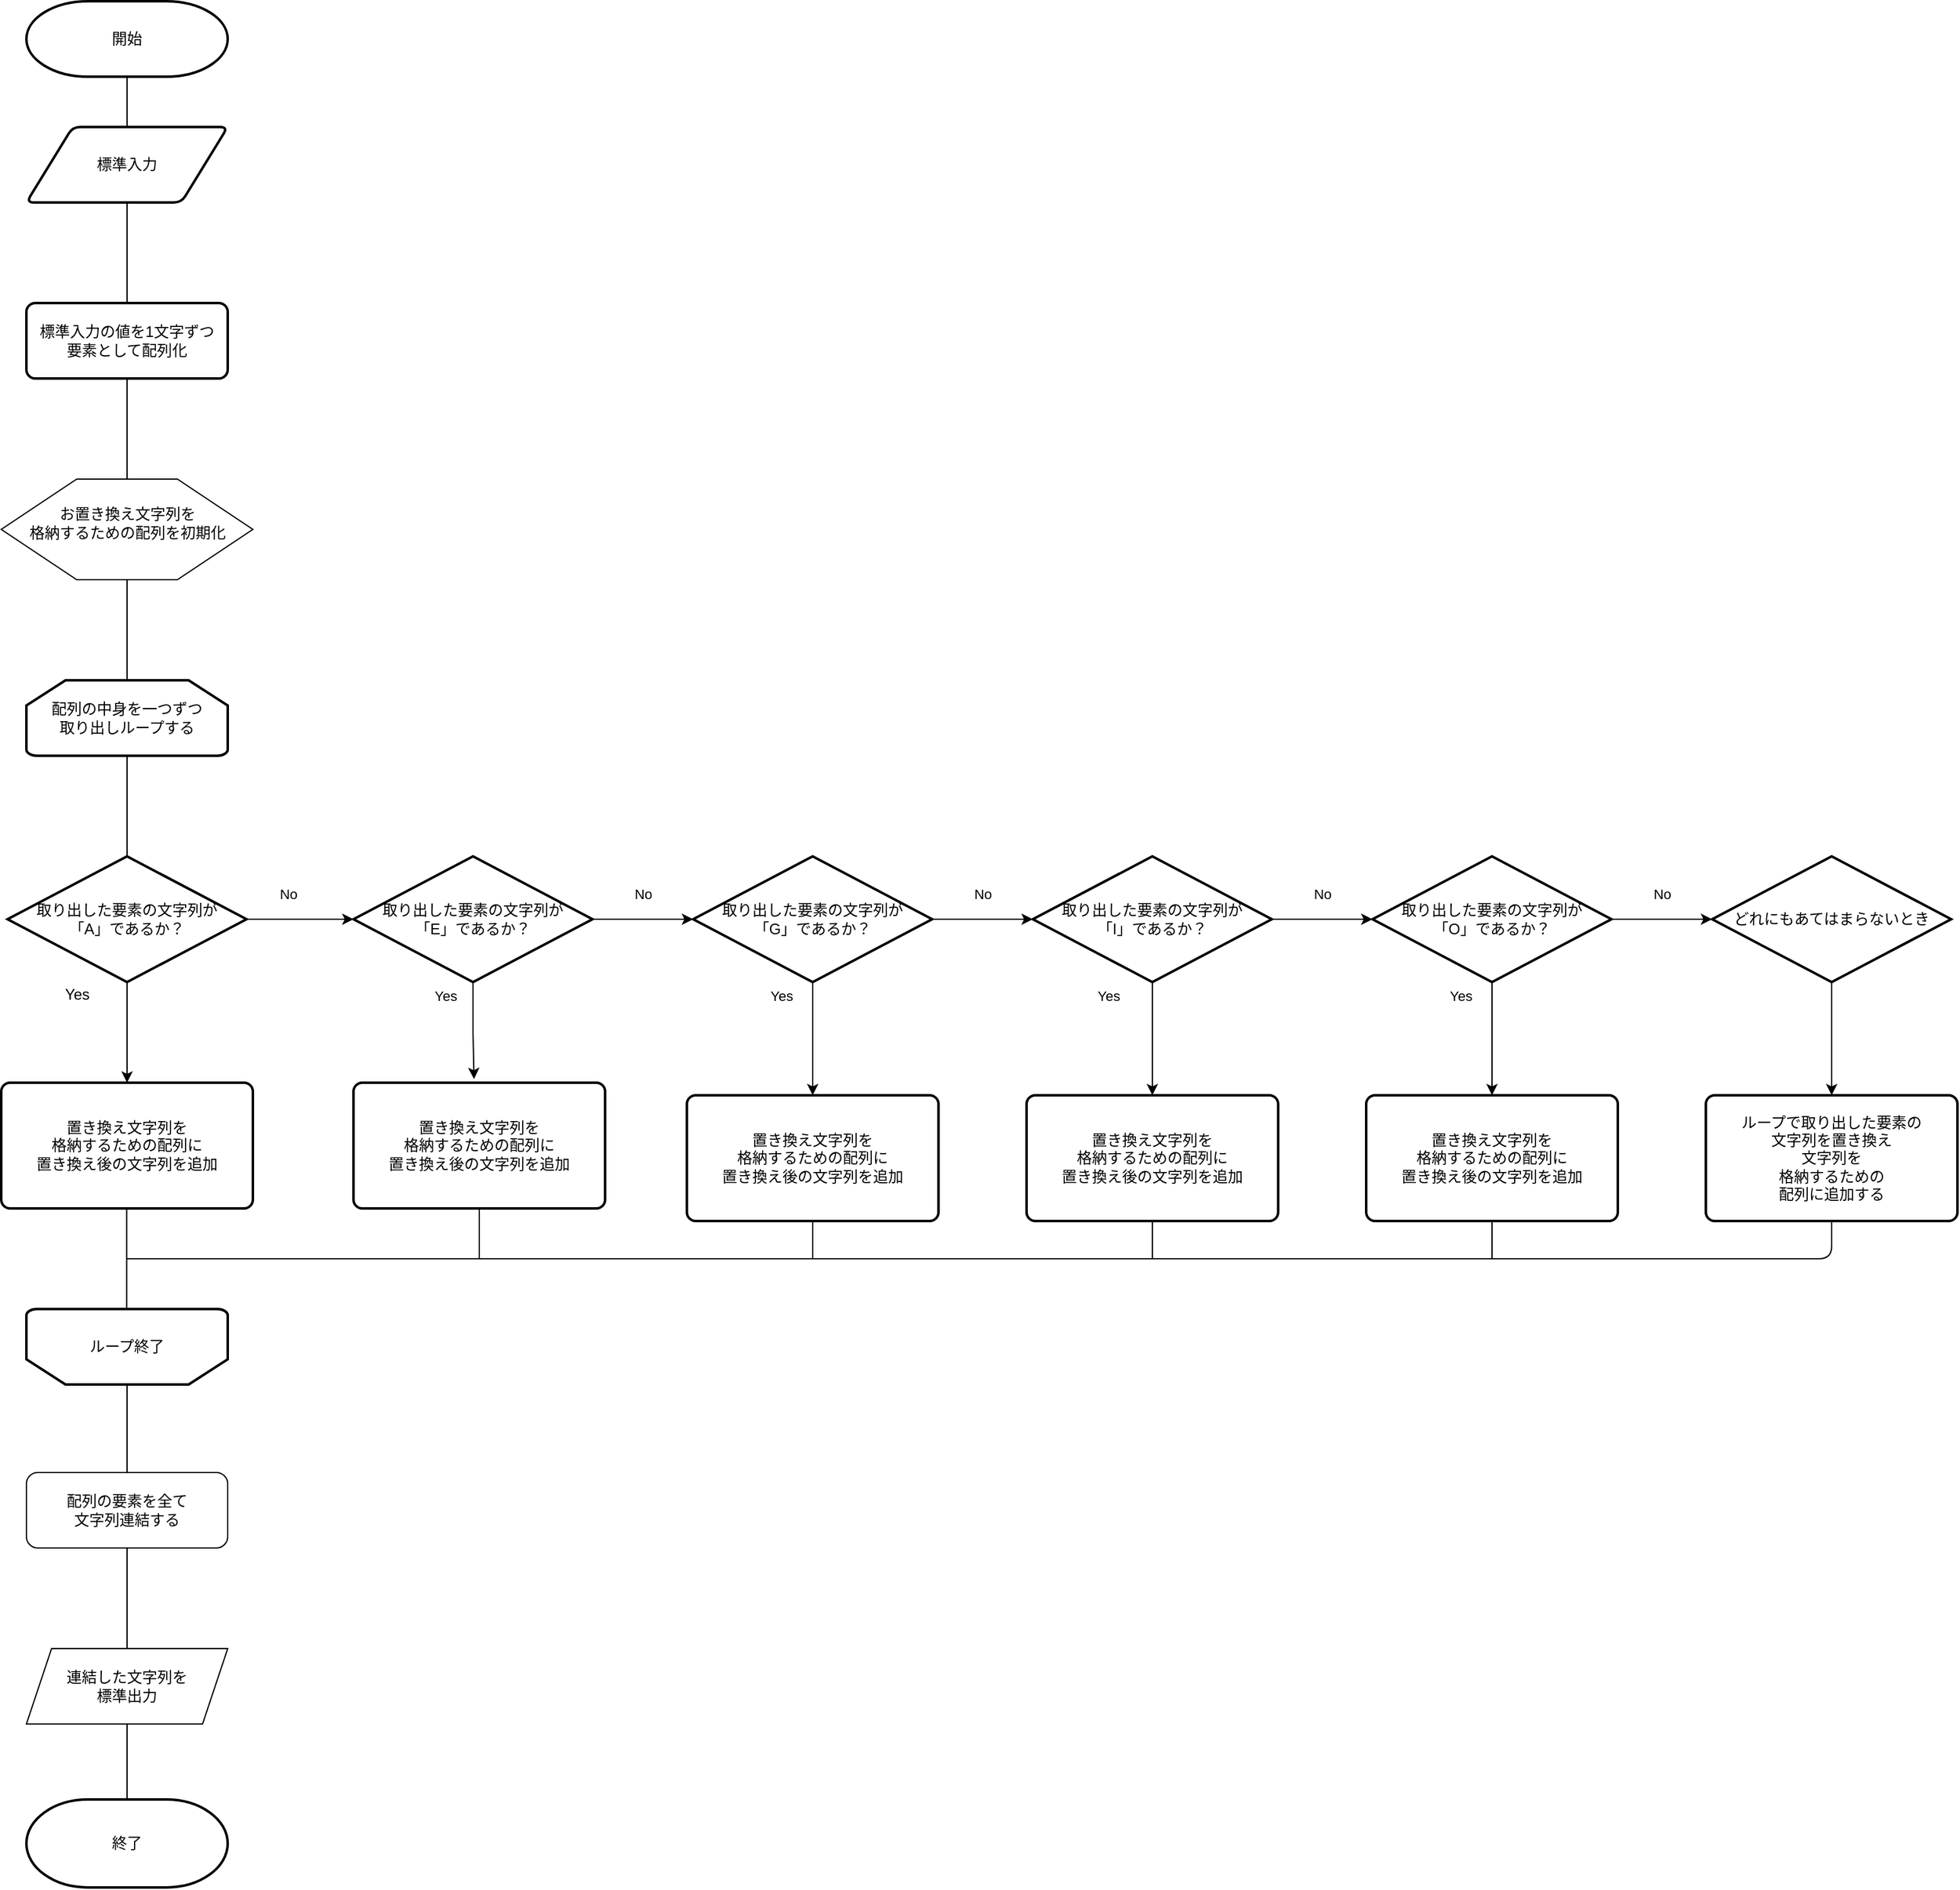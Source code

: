 <mxfile version="14.8.1" type="github">
  <diagram id="IH9zdqjx0Pyof3WOVtUF" name="Page-1">
    <mxGraphModel dx="532" dy="465" grid="1" gridSize="10" guides="1" tooltips="1" connect="1" arrows="1" fold="1" page="1" pageScale="1" pageWidth="827" pageHeight="1169" math="0" shadow="0">
      <root>
        <mxCell id="0" />
        <mxCell id="1" parent="0" />
        <mxCell id="F6tVME8L1ireBxmZpX01-1" value="&lt;font style=&quot;vertical-align: inherit&quot;&gt;&lt;font style=&quot;vertical-align: inherit&quot;&gt;開始&lt;/font&gt;&lt;/font&gt;" style="strokeWidth=2;html=1;shape=mxgraph.flowchart.terminator;whiteSpace=wrap;" vertex="1" parent="1">
          <mxGeometry x="80" y="80" width="160" height="60" as="geometry" />
        </mxCell>
        <mxCell id="F6tVME8L1ireBxmZpX01-2" value="&lt;font style=&quot;vertical-align: inherit&quot;&gt;&lt;font style=&quot;vertical-align: inherit&quot;&gt;標準入力&lt;/font&gt;&lt;/font&gt;" style="shape=parallelogram;html=1;strokeWidth=2;perimeter=parallelogramPerimeter;whiteSpace=wrap;rounded=1;arcSize=12;size=0.23;" vertex="1" parent="1">
          <mxGeometry x="80" y="180" width="160" height="60" as="geometry" />
        </mxCell>
        <mxCell id="F6tVME8L1ireBxmZpX01-3" value="" style="endArrow=none;html=1;entryX=0.5;entryY=1;entryDx=0;entryDy=0;entryPerimeter=0;exitX=0.5;exitY=0;exitDx=0;exitDy=0;" edge="1" parent="1" source="F6tVME8L1ireBxmZpX01-2" target="F6tVME8L1ireBxmZpX01-1">
          <mxGeometry width="50" height="50" relative="1" as="geometry">
            <mxPoint x="100" y="230" as="sourcePoint" />
            <mxPoint x="150" y="180" as="targetPoint" />
          </mxGeometry>
        </mxCell>
        <mxCell id="F6tVME8L1ireBxmZpX01-15" value="" style="edgeStyle=orthogonalEdgeStyle;rounded=0;orthogonalLoop=1;jettySize=auto;html=1;" edge="1" parent="1" source="F6tVME8L1ireBxmZpX01-4" target="F6tVME8L1ireBxmZpX01-14">
          <mxGeometry relative="1" as="geometry" />
        </mxCell>
        <mxCell id="F6tVME8L1ireBxmZpX01-4" value="&lt;font style=&quot;vertical-align: inherit&quot;&gt;&lt;font style=&quot;vertical-align: inherit&quot;&gt;標準入力の値を1文字ずつ&lt;br&gt;要素として配列化&lt;br&gt;&lt;/font&gt;&lt;/font&gt;" style="rounded=1;whiteSpace=wrap;html=1;absoluteArcSize=1;arcSize=14;strokeWidth=2;" vertex="1" parent="1">
          <mxGeometry x="80" y="320" width="160" height="60" as="geometry" />
        </mxCell>
        <mxCell id="F6tVME8L1ireBxmZpX01-5" value="" style="endArrow=none;html=1;entryX=0.5;entryY=1;entryDx=0;entryDy=0;exitX=0.5;exitY=0;exitDx=0;exitDy=0;" edge="1" parent="1" source="F6tVME8L1ireBxmZpX01-4" target="F6tVME8L1ireBxmZpX01-2">
          <mxGeometry width="50" height="50" relative="1" as="geometry">
            <mxPoint x="160" y="310" as="sourcePoint" />
            <mxPoint x="150" y="230" as="targetPoint" />
          </mxGeometry>
        </mxCell>
        <mxCell id="F6tVME8L1ireBxmZpX01-13" value="" style="verticalLabelPosition=bottom;verticalAlign=top;html=1;shape=hexagon;perimeter=hexagonPerimeter2;arcSize=6;size=0.3;" vertex="1" parent="1">
          <mxGeometry x="60" y="460" width="200" height="80" as="geometry" />
        </mxCell>
        <mxCell id="F6tVME8L1ireBxmZpX01-14" value="&lt;font style=&quot;vertical-align: inherit&quot;&gt;&lt;font style=&quot;vertical-align: inherit&quot;&gt;お置き換え文字列を&lt;br&gt;格納するための配列を初期化&lt;br&gt;&lt;/font&gt;&lt;/font&gt;" style="text;html=1;align=center;verticalAlign=middle;resizable=0;points=[];autosize=1;strokeColor=none;" vertex="1" parent="1">
          <mxGeometry x="75" y="480" width="170" height="30" as="geometry" />
        </mxCell>
        <mxCell id="F6tVME8L1ireBxmZpX01-16" value="&lt;font style=&quot;vertical-align: inherit&quot;&gt;&lt;font style=&quot;vertical-align: inherit&quot;&gt;ループ終了&lt;/font&gt;&lt;/font&gt;" style="strokeWidth=2;html=1;shape=mxgraph.flowchart.loop_limit;whiteSpace=wrap;direction=west;" vertex="1" parent="1">
          <mxGeometry x="80" y="1120" width="160" height="60" as="geometry" />
        </mxCell>
        <mxCell id="F6tVME8L1ireBxmZpX01-17" value="&lt;font style=&quot;vertical-align: inherit&quot;&gt;&lt;font style=&quot;vertical-align: inherit&quot;&gt;配列の中身を一つずつ&lt;br&gt;取り出しループする&lt;br&gt;&lt;/font&gt;&lt;/font&gt;" style="strokeWidth=2;html=1;shape=mxgraph.flowchart.loop_limit;whiteSpace=wrap;" vertex="1" parent="1">
          <mxGeometry x="80" y="620" width="160" height="60" as="geometry" />
        </mxCell>
        <mxCell id="F6tVME8L1ireBxmZpX01-25" value="" style="endArrow=none;html=1;entryX=0.5;entryY=1;entryDx=0;entryDy=0;" edge="1" parent="1" source="F6tVME8L1ireBxmZpX01-17" target="F6tVME8L1ireBxmZpX01-13">
          <mxGeometry width="50" height="50" relative="1" as="geometry">
            <mxPoint x="135" y="600" as="sourcePoint" />
            <mxPoint x="185" y="550" as="targetPoint" />
          </mxGeometry>
        </mxCell>
        <mxCell id="F6tVME8L1ireBxmZpX01-27" value="" style="endArrow=none;html=1;entryX=0.5;entryY=1;entryDx=0;entryDy=0;entryPerimeter=0;" edge="1" parent="1" target="F6tVME8L1ireBxmZpX01-17">
          <mxGeometry width="50" height="50" relative="1" as="geometry">
            <mxPoint x="160" y="760" as="sourcePoint" />
            <mxPoint x="185" y="700" as="targetPoint" />
          </mxGeometry>
        </mxCell>
        <mxCell id="F6tVME8L1ireBxmZpX01-28" value="" style="endArrow=none;html=1;" edge="1" parent="1">
          <mxGeometry width="50" height="50" relative="1" as="geometry">
            <mxPoint x="159.71" y="1120" as="sourcePoint" />
            <mxPoint x="159.71" y="1040" as="targetPoint" />
          </mxGeometry>
        </mxCell>
        <mxCell id="F6tVME8L1ireBxmZpX01-31" style="edgeStyle=orthogonalEdgeStyle;rounded=0;orthogonalLoop=1;jettySize=auto;html=1;entryX=0.5;entryY=0;entryDx=0;entryDy=0;" edge="1" parent="1" source="F6tVME8L1ireBxmZpX01-29" target="F6tVME8L1ireBxmZpX01-30">
          <mxGeometry relative="1" as="geometry" />
        </mxCell>
        <mxCell id="F6tVME8L1ireBxmZpX01-33" style="edgeStyle=orthogonalEdgeStyle;rounded=0;orthogonalLoop=1;jettySize=auto;html=1;" edge="1" parent="1" source="F6tVME8L1ireBxmZpX01-29">
          <mxGeometry relative="1" as="geometry">
            <mxPoint x="340" y="810" as="targetPoint" />
          </mxGeometry>
        </mxCell>
        <mxCell id="F6tVME8L1ireBxmZpX01-34" value="No" style="edgeLabel;html=1;align=center;verticalAlign=middle;resizable=0;points=[];" vertex="1" connectable="0" parent="F6tVME8L1ireBxmZpX01-33">
          <mxGeometry x="-0.233" y="-1" relative="1" as="geometry">
            <mxPoint y="-21" as="offset" />
          </mxGeometry>
        </mxCell>
        <mxCell id="F6tVME8L1ireBxmZpX01-29" value="&lt;font style=&quot;vertical-align: inherit&quot;&gt;&lt;font style=&quot;vertical-align: inherit&quot;&gt;&lt;font style=&quot;vertical-align: inherit&quot;&gt;&lt;font style=&quot;vertical-align: inherit&quot;&gt;&lt;font style=&quot;vertical-align: inherit&quot;&gt;&lt;font style=&quot;vertical-align: inherit&quot;&gt;取り出した要素の文字列が&lt;/font&gt;&lt;/font&gt;&lt;/font&gt;&lt;/font&gt;&lt;br&gt;&lt;font style=&quot;vertical-align: inherit&quot;&gt;&lt;font style=&quot;vertical-align: inherit&quot;&gt;&lt;font style=&quot;vertical-align: inherit&quot;&gt;&lt;font style=&quot;vertical-align: inherit&quot;&gt;「A」であるか？&lt;/font&gt;&lt;/font&gt;&lt;/font&gt;&lt;/font&gt;&lt;br&gt;&lt;/font&gt;&lt;/font&gt;" style="strokeWidth=2;html=1;shape=mxgraph.flowchart.decision;whiteSpace=wrap;" vertex="1" parent="1">
          <mxGeometry x="65" y="760" width="190" height="100" as="geometry" />
        </mxCell>
        <mxCell id="F6tVME8L1ireBxmZpX01-30" value="置き換え文字列を&lt;br&gt;格納するための配列に&lt;br&gt;置き換え後の文字列を追加" style="rounded=1;whiteSpace=wrap;html=1;absoluteArcSize=1;arcSize=14;strokeWidth=2;" vertex="1" parent="1">
          <mxGeometry x="60" y="940" width="200" height="100" as="geometry" />
        </mxCell>
        <mxCell id="F6tVME8L1ireBxmZpX01-32" value="Yes" style="text;html=1;align=center;verticalAlign=middle;resizable=0;points=[];autosize=1;strokeColor=none;" vertex="1" parent="1">
          <mxGeometry x="100" y="860" width="40" height="20" as="geometry" />
        </mxCell>
        <mxCell id="F6tVME8L1ireBxmZpX01-35" value="置き換え文字列を&lt;br&gt;格納するための配列に&lt;br&gt;置き換え後の文字列を追加" style="rounded=1;whiteSpace=wrap;html=1;absoluteArcSize=1;arcSize=14;strokeWidth=2;" vertex="1" parent="1">
          <mxGeometry x="340" y="940" width="200" height="100" as="geometry" />
        </mxCell>
        <mxCell id="F6tVME8L1ireBxmZpX01-45" style="edgeStyle=orthogonalEdgeStyle;rounded=0;orthogonalLoop=1;jettySize=auto;html=1;entryX=0;entryY=0.5;entryDx=0;entryDy=0;entryPerimeter=0;" edge="1" parent="1" source="F6tVME8L1ireBxmZpX01-36" target="F6tVME8L1ireBxmZpX01-37">
          <mxGeometry relative="1" as="geometry">
            <Array as="points">
              <mxPoint x="580" y="810" />
              <mxPoint x="580" y="810" />
            </Array>
          </mxGeometry>
        </mxCell>
        <mxCell id="F6tVME8L1ireBxmZpX01-46" value="No" style="edgeLabel;html=1;align=center;verticalAlign=middle;resizable=0;points=[];" vertex="1" connectable="0" parent="F6tVME8L1ireBxmZpX01-45">
          <mxGeometry x="0.164" y="1" relative="1" as="geometry">
            <mxPoint x="-7" y="-19" as="offset" />
          </mxGeometry>
        </mxCell>
        <mxCell id="F6tVME8L1ireBxmZpX01-47" value="No" style="edgeLabel;html=1;align=center;verticalAlign=middle;resizable=0;points=[];" vertex="1" connectable="0" parent="F6tVME8L1ireBxmZpX01-45">
          <mxGeometry x="0.164" y="1" relative="1" as="geometry">
            <mxPoint x="803" y="-19" as="offset" />
          </mxGeometry>
        </mxCell>
        <mxCell id="F6tVME8L1ireBxmZpX01-48" value="No" style="edgeLabel;html=1;align=center;verticalAlign=middle;resizable=0;points=[];" vertex="1" connectable="0" parent="F6tVME8L1ireBxmZpX01-45">
          <mxGeometry x="0.164" y="1" relative="1" as="geometry">
            <mxPoint x="533" y="-19" as="offset" />
          </mxGeometry>
        </mxCell>
        <mxCell id="F6tVME8L1ireBxmZpX01-49" value="No" style="edgeLabel;html=1;align=center;verticalAlign=middle;resizable=0;points=[];" vertex="1" connectable="0" parent="F6tVME8L1ireBxmZpX01-45">
          <mxGeometry x="0.164" y="1" relative="1" as="geometry">
            <mxPoint x="263" y="-19" as="offset" />
          </mxGeometry>
        </mxCell>
        <mxCell id="F6tVME8L1ireBxmZpX01-53" style="edgeStyle=orthogonalEdgeStyle;rounded=0;orthogonalLoop=1;jettySize=auto;html=1;entryX=0.479;entryY=-0.029;entryDx=0;entryDy=0;entryPerimeter=0;" edge="1" parent="1" source="F6tVME8L1ireBxmZpX01-36" target="F6tVME8L1ireBxmZpX01-35">
          <mxGeometry relative="1" as="geometry" />
        </mxCell>
        <mxCell id="F6tVME8L1ireBxmZpX01-36" value="&lt;font style=&quot;vertical-align: inherit&quot;&gt;&lt;font style=&quot;vertical-align: inherit&quot;&gt;&lt;font style=&quot;vertical-align: inherit&quot;&gt;&lt;font style=&quot;vertical-align: inherit&quot;&gt;&lt;font style=&quot;vertical-align: inherit&quot;&gt;&lt;font style=&quot;vertical-align: inherit&quot;&gt;取り出した要素の文字列が&lt;/font&gt;&lt;/font&gt;&lt;/font&gt;&lt;/font&gt;&lt;br&gt;&lt;font style=&quot;vertical-align: inherit&quot;&gt;&lt;font style=&quot;vertical-align: inherit&quot;&gt;&lt;font style=&quot;vertical-align: inherit&quot;&gt;&lt;font style=&quot;vertical-align: inherit&quot;&gt;「E」であるか？&lt;/font&gt;&lt;/font&gt;&lt;/font&gt;&lt;/font&gt;&lt;br&gt;&lt;/font&gt;&lt;/font&gt;" style="strokeWidth=2;html=1;shape=mxgraph.flowchart.decision;whiteSpace=wrap;" vertex="1" parent="1">
          <mxGeometry x="340" y="760" width="190" height="100" as="geometry" />
        </mxCell>
        <mxCell id="F6tVME8L1ireBxmZpX01-50" style="edgeStyle=orthogonalEdgeStyle;rounded=0;orthogonalLoop=1;jettySize=auto;html=1;" edge="1" parent="1" source="F6tVME8L1ireBxmZpX01-37" target="F6tVME8L1ireBxmZpX01-40">
          <mxGeometry relative="1" as="geometry" />
        </mxCell>
        <mxCell id="F6tVME8L1ireBxmZpX01-54" style="edgeStyle=orthogonalEdgeStyle;rounded=0;orthogonalLoop=1;jettySize=auto;html=1;entryX=0.5;entryY=0;entryDx=0;entryDy=0;" edge="1" parent="1" source="F6tVME8L1ireBxmZpX01-37" target="F6tVME8L1ireBxmZpX01-44">
          <mxGeometry relative="1" as="geometry" />
        </mxCell>
        <mxCell id="F6tVME8L1ireBxmZpX01-37" value="&lt;font style=&quot;vertical-align: inherit&quot;&gt;&lt;font style=&quot;vertical-align: inherit&quot;&gt;&lt;font style=&quot;vertical-align: inherit&quot;&gt;&lt;font style=&quot;vertical-align: inherit&quot;&gt;&lt;font style=&quot;vertical-align: inherit&quot;&gt;&lt;font style=&quot;vertical-align: inherit&quot;&gt;取り出した要素の文字列が&lt;/font&gt;&lt;/font&gt;&lt;/font&gt;&lt;/font&gt;&lt;br&gt;&lt;font style=&quot;vertical-align: inherit&quot;&gt;&lt;font style=&quot;vertical-align: inherit&quot;&gt;&lt;font style=&quot;vertical-align: inherit&quot;&gt;&lt;font style=&quot;vertical-align: inherit&quot;&gt;「G」であるか？&lt;/font&gt;&lt;/font&gt;&lt;/font&gt;&lt;/font&gt;&lt;br&gt;&lt;/font&gt;&lt;/font&gt;" style="strokeWidth=2;html=1;shape=mxgraph.flowchart.decision;whiteSpace=wrap;" vertex="1" parent="1">
          <mxGeometry x="610" y="760" width="190" height="100" as="geometry" />
        </mxCell>
        <mxCell id="F6tVME8L1ireBxmZpX01-58" style="edgeStyle=orthogonalEdgeStyle;rounded=0;orthogonalLoop=1;jettySize=auto;html=1;entryX=0.5;entryY=0;entryDx=0;entryDy=0;" edge="1" parent="1" source="F6tVME8L1ireBxmZpX01-38" target="F6tVME8L1ireBxmZpX01-41">
          <mxGeometry relative="1" as="geometry" />
        </mxCell>
        <mxCell id="F6tVME8L1ireBxmZpX01-38" value="&lt;font style=&quot;vertical-align: inherit&quot;&gt;&lt;font style=&quot;vertical-align: inherit&quot;&gt;どれにもあてはまらないとき&lt;br&gt;&lt;/font&gt;&lt;/font&gt;" style="strokeWidth=2;html=1;shape=mxgraph.flowchart.decision;whiteSpace=wrap;" vertex="1" parent="1">
          <mxGeometry x="1420" y="760" width="190" height="100" as="geometry" />
        </mxCell>
        <mxCell id="F6tVME8L1ireBxmZpX01-52" style="edgeStyle=orthogonalEdgeStyle;rounded=0;orthogonalLoop=1;jettySize=auto;html=1;" edge="1" parent="1" source="F6tVME8L1ireBxmZpX01-39" target="F6tVME8L1ireBxmZpX01-38">
          <mxGeometry relative="1" as="geometry" />
        </mxCell>
        <mxCell id="F6tVME8L1ireBxmZpX01-56" style="edgeStyle=orthogonalEdgeStyle;rounded=0;orthogonalLoop=1;jettySize=auto;html=1;entryX=0.5;entryY=0;entryDx=0;entryDy=0;" edge="1" parent="1" source="F6tVME8L1ireBxmZpX01-39" target="F6tVME8L1ireBxmZpX01-42">
          <mxGeometry relative="1" as="geometry" />
        </mxCell>
        <mxCell id="F6tVME8L1ireBxmZpX01-59" value="Yes" style="edgeLabel;html=1;align=center;verticalAlign=middle;resizable=0;points=[];" vertex="1" connectable="0" parent="F6tVME8L1ireBxmZpX01-56">
          <mxGeometry x="-0.038" y="-3" relative="1" as="geometry">
            <mxPoint x="-22" y="-33" as="offset" />
          </mxGeometry>
        </mxCell>
        <mxCell id="F6tVME8L1ireBxmZpX01-60" value="Yes" style="edgeLabel;html=1;align=center;verticalAlign=middle;resizable=0;points=[];" vertex="1" connectable="0" parent="F6tVME8L1ireBxmZpX01-56">
          <mxGeometry x="-0.038" y="-3" relative="1" as="geometry">
            <mxPoint x="-562" y="-33" as="offset" />
          </mxGeometry>
        </mxCell>
        <mxCell id="F6tVME8L1ireBxmZpX01-61" value="Yes" style="edgeLabel;html=1;align=center;verticalAlign=middle;resizable=0;points=[];" vertex="1" connectable="0" parent="F6tVME8L1ireBxmZpX01-56">
          <mxGeometry x="-0.038" y="-3" relative="1" as="geometry">
            <mxPoint x="-302" y="-33" as="offset" />
          </mxGeometry>
        </mxCell>
        <mxCell id="F6tVME8L1ireBxmZpX01-62" value="Yes" style="edgeLabel;html=1;align=center;verticalAlign=middle;resizable=0;points=[];" vertex="1" connectable="0" parent="F6tVME8L1ireBxmZpX01-56">
          <mxGeometry x="-0.038" y="-3" relative="1" as="geometry">
            <mxPoint x="-829" y="-33" as="offset" />
          </mxGeometry>
        </mxCell>
        <mxCell id="F6tVME8L1ireBxmZpX01-39" value="&lt;font style=&quot;vertical-align: inherit&quot;&gt;&lt;font style=&quot;vertical-align: inherit&quot;&gt;&lt;font style=&quot;vertical-align: inherit&quot;&gt;&lt;font style=&quot;vertical-align: inherit&quot;&gt;&lt;font style=&quot;vertical-align: inherit&quot;&gt;&lt;font style=&quot;vertical-align: inherit&quot;&gt;取り出した要素の文字列が&lt;/font&gt;&lt;/font&gt;&lt;/font&gt;&lt;/font&gt;&lt;br&gt;&lt;font style=&quot;vertical-align: inherit&quot;&gt;&lt;font style=&quot;vertical-align: inherit&quot;&gt;&lt;font style=&quot;vertical-align: inherit&quot;&gt;&lt;font style=&quot;vertical-align: inherit&quot;&gt;「O」であるか？&lt;/font&gt;&lt;/font&gt;&lt;/font&gt;&lt;/font&gt;&lt;br&gt;&lt;/font&gt;&lt;/font&gt;" style="strokeWidth=2;html=1;shape=mxgraph.flowchart.decision;whiteSpace=wrap;" vertex="1" parent="1">
          <mxGeometry x="1150" y="760" width="190" height="100" as="geometry" />
        </mxCell>
        <mxCell id="F6tVME8L1ireBxmZpX01-51" style="edgeStyle=orthogonalEdgeStyle;rounded=0;orthogonalLoop=1;jettySize=auto;html=1;" edge="1" parent="1" source="F6tVME8L1ireBxmZpX01-40" target="F6tVME8L1ireBxmZpX01-39">
          <mxGeometry relative="1" as="geometry" />
        </mxCell>
        <mxCell id="F6tVME8L1ireBxmZpX01-55" style="edgeStyle=orthogonalEdgeStyle;rounded=0;orthogonalLoop=1;jettySize=auto;html=1;entryX=0.5;entryY=0;entryDx=0;entryDy=0;" edge="1" parent="1" source="F6tVME8L1ireBxmZpX01-40" target="F6tVME8L1ireBxmZpX01-43">
          <mxGeometry relative="1" as="geometry" />
        </mxCell>
        <mxCell id="F6tVME8L1ireBxmZpX01-40" value="&lt;font style=&quot;vertical-align: inherit&quot;&gt;&lt;font style=&quot;vertical-align: inherit&quot;&gt;&lt;font style=&quot;vertical-align: inherit&quot;&gt;&lt;font style=&quot;vertical-align: inherit&quot;&gt;&lt;font style=&quot;vertical-align: inherit&quot;&gt;&lt;font style=&quot;vertical-align: inherit&quot;&gt;取り出した要素の文字列が&lt;/font&gt;&lt;/font&gt;&lt;/font&gt;&lt;/font&gt;&lt;br&gt;&lt;font style=&quot;vertical-align: inherit&quot;&gt;&lt;font style=&quot;vertical-align: inherit&quot;&gt;&lt;font style=&quot;vertical-align: inherit&quot;&gt;&lt;font style=&quot;vertical-align: inherit&quot;&gt;「I」であるか？&lt;/font&gt;&lt;/font&gt;&lt;/font&gt;&lt;/font&gt;&lt;br&gt;&lt;/font&gt;&lt;/font&gt;" style="strokeWidth=2;html=1;shape=mxgraph.flowchart.decision;whiteSpace=wrap;" vertex="1" parent="1">
          <mxGeometry x="880" y="760" width="190" height="100" as="geometry" />
        </mxCell>
        <mxCell id="F6tVME8L1ireBxmZpX01-41" value="ループで取り出した要素の&lt;br&gt;文字列を置き換え&lt;br&gt;文字列を&lt;br&gt;格納するための&lt;br&gt;配列に追加する" style="rounded=1;whiteSpace=wrap;html=1;absoluteArcSize=1;arcSize=14;strokeWidth=2;" vertex="1" parent="1">
          <mxGeometry x="1415" y="950" width="200" height="100" as="geometry" />
        </mxCell>
        <mxCell id="F6tVME8L1ireBxmZpX01-42" value="置き換え文字列を&lt;br&gt;格納するための配列に&lt;br&gt;置き換え後の文字列を追加" style="rounded=1;whiteSpace=wrap;html=1;absoluteArcSize=1;arcSize=14;strokeWidth=2;" vertex="1" parent="1">
          <mxGeometry x="1145" y="950" width="200" height="100" as="geometry" />
        </mxCell>
        <mxCell id="F6tVME8L1ireBxmZpX01-43" value="置き換え文字列を&lt;br&gt;格納するための配列に&lt;br&gt;置き換え後の文字列を追加" style="rounded=1;whiteSpace=wrap;html=1;absoluteArcSize=1;arcSize=14;strokeWidth=2;" vertex="1" parent="1">
          <mxGeometry x="875" y="950" width="200" height="100" as="geometry" />
        </mxCell>
        <mxCell id="F6tVME8L1ireBxmZpX01-44" value="置き換え文字列を&lt;br&gt;格納するための配列に&lt;br&gt;置き換え後の文字列を追加" style="rounded=1;whiteSpace=wrap;html=1;absoluteArcSize=1;arcSize=14;strokeWidth=2;" vertex="1" parent="1">
          <mxGeometry x="605" y="950" width="200" height="100" as="geometry" />
        </mxCell>
        <mxCell id="F6tVME8L1ireBxmZpX01-63" value="" style="endArrow=none;html=1;entryX=0.5;entryY=1;entryDx=0;entryDy=0;" edge="1" parent="1" target="F6tVME8L1ireBxmZpX01-41">
          <mxGeometry width="50" height="50" relative="1" as="geometry">
            <mxPoint x="160" y="1080" as="sourcePoint" />
            <mxPoint x="930" y="1090" as="targetPoint" />
            <Array as="points">
              <mxPoint x="1515" y="1080" />
              <mxPoint x="1515" y="1050" />
            </Array>
          </mxGeometry>
        </mxCell>
        <mxCell id="F6tVME8L1ireBxmZpX01-68" value="" style="endArrow=none;html=1;entryX=0.5;entryY=1;entryDx=0;entryDy=0;" edge="1" parent="1" target="F6tVME8L1ireBxmZpX01-44">
          <mxGeometry width="50" height="50" relative="1" as="geometry">
            <mxPoint x="705" y="1080" as="sourcePoint" />
            <mxPoint x="710" y="1130" as="targetPoint" />
          </mxGeometry>
        </mxCell>
        <mxCell id="F6tVME8L1ireBxmZpX01-69" value="" style="endArrow=none;html=1;entryX=0.5;entryY=1;entryDx=0;entryDy=0;" edge="1" parent="1" target="F6tVME8L1ireBxmZpX01-35">
          <mxGeometry width="50" height="50" relative="1" as="geometry">
            <mxPoint x="440" y="1080" as="sourcePoint" />
            <mxPoint x="490" y="1160" as="targetPoint" />
          </mxGeometry>
        </mxCell>
        <mxCell id="F6tVME8L1ireBxmZpX01-70" value="" style="endArrow=none;html=1;entryX=0.5;entryY=1;entryDx=0;entryDy=0;" edge="1" parent="1" target="F6tVME8L1ireBxmZpX01-43">
          <mxGeometry width="50" height="50" relative="1" as="geometry">
            <mxPoint x="975" y="1080" as="sourcePoint" />
            <mxPoint x="970" y="1060" as="targetPoint" />
          </mxGeometry>
        </mxCell>
        <mxCell id="F6tVME8L1ireBxmZpX01-71" value="" style="endArrow=none;html=1;entryX=0.5;entryY=1;entryDx=0;entryDy=0;" edge="1" parent="1" target="F6tVME8L1ireBxmZpX01-42">
          <mxGeometry width="50" height="50" relative="1" as="geometry">
            <mxPoint x="1245" y="1080" as="sourcePoint" />
            <mxPoint x="1250" y="1100" as="targetPoint" />
          </mxGeometry>
        </mxCell>
        <mxCell id="F6tVME8L1ireBxmZpX01-72" value="配列の要素を全て&lt;br&gt;文字列連結する" style="rounded=1;whiteSpace=wrap;html=1;" vertex="1" parent="1">
          <mxGeometry x="80" y="1250" width="160" height="60" as="geometry" />
        </mxCell>
        <mxCell id="F6tVME8L1ireBxmZpX01-75" value="" style="endArrow=none;html=1;entryX=0.5;entryY=0;entryDx=0;entryDy=0;entryPerimeter=0;exitX=0.5;exitY=0;exitDx=0;exitDy=0;" edge="1" parent="1" source="F6tVME8L1ireBxmZpX01-72" target="F6tVME8L1ireBxmZpX01-16">
          <mxGeometry width="50" height="50" relative="1" as="geometry">
            <mxPoint x="130" y="1230" as="sourcePoint" />
            <mxPoint x="180" y="1180" as="targetPoint" />
          </mxGeometry>
        </mxCell>
        <mxCell id="F6tVME8L1ireBxmZpX01-76" value="連結した文字列を&lt;br&gt;標準出力" style="shape=parallelogram;perimeter=parallelogramPerimeter;whiteSpace=wrap;html=1;fixedSize=1;" vertex="1" parent="1">
          <mxGeometry x="80" y="1390" width="160" height="60" as="geometry" />
        </mxCell>
        <mxCell id="F6tVME8L1ireBxmZpX01-77" value="終了" style="strokeWidth=2;html=1;shape=mxgraph.flowchart.terminator;whiteSpace=wrap;" vertex="1" parent="1">
          <mxGeometry x="80" y="1510" width="160" height="70" as="geometry" />
        </mxCell>
        <mxCell id="F6tVME8L1ireBxmZpX01-78" value="" style="endArrow=none;html=1;entryX=0.5;entryY=1;entryDx=0;entryDy=0;exitX=0.5;exitY=0;exitDx=0;exitDy=0;exitPerimeter=0;" edge="1" parent="1" source="F6tVME8L1ireBxmZpX01-77" target="F6tVME8L1ireBxmZpX01-76">
          <mxGeometry width="50" height="50" relative="1" as="geometry">
            <mxPoint x="110" y="1510" as="sourcePoint" />
            <mxPoint x="160" y="1460" as="targetPoint" />
          </mxGeometry>
        </mxCell>
        <mxCell id="F6tVME8L1ireBxmZpX01-79" value="" style="endArrow=none;html=1;entryX=0.5;entryY=1;entryDx=0;entryDy=0;exitX=0.5;exitY=0;exitDx=0;exitDy=0;" edge="1" parent="1" source="F6tVME8L1ireBxmZpX01-76" target="F6tVME8L1ireBxmZpX01-72">
          <mxGeometry width="50" height="50" relative="1" as="geometry">
            <mxPoint x="230" y="1400" as="sourcePoint" />
            <mxPoint x="280" y="1350" as="targetPoint" />
          </mxGeometry>
        </mxCell>
      </root>
    </mxGraphModel>
  </diagram>
</mxfile>
